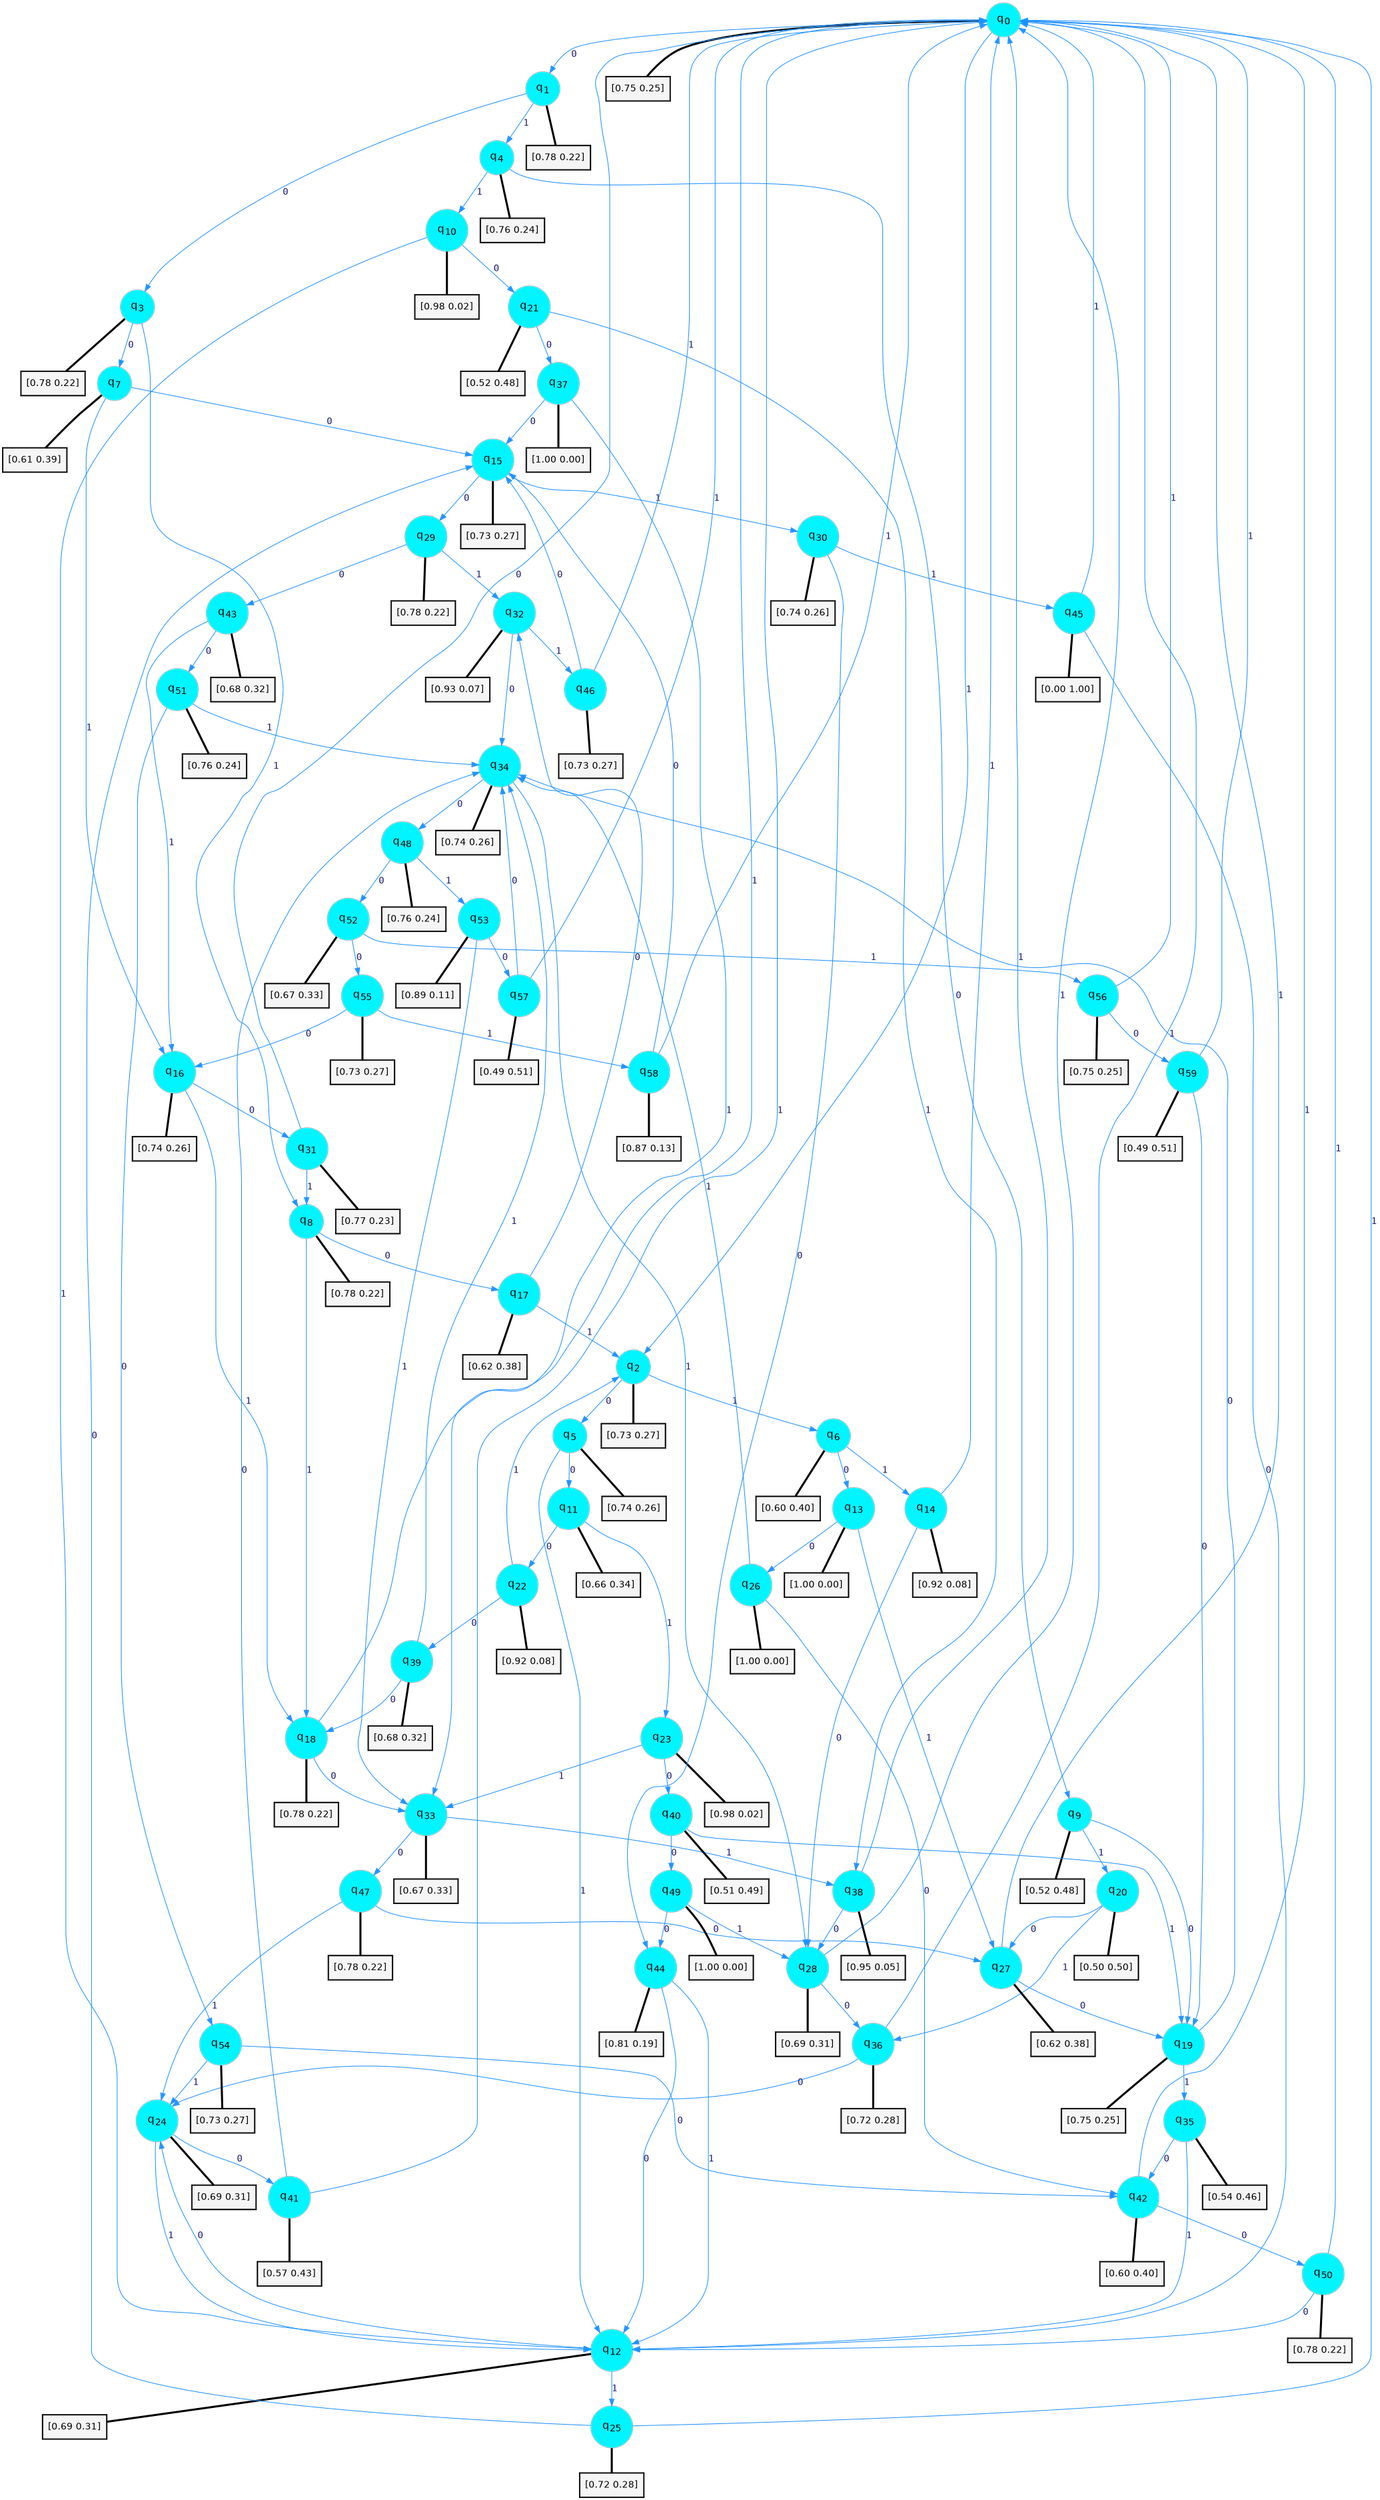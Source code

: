 digraph G {
graph [
bgcolor=transparent, dpi=300, rankdir=TD, size="40,25"];
node [
color=gray, fillcolor=turquoise1, fontcolor=black, fontname=Helvetica, fontsize=16, fontweight=bold, shape=circle, style=filled];
edge [
arrowsize=1, color=dodgerblue1, fontcolor=midnightblue, fontname=courier, fontweight=bold, penwidth=1, style=solid, weight=20];
0[label=<q<SUB>0</SUB>>];
1[label=<q<SUB>1</SUB>>];
2[label=<q<SUB>2</SUB>>];
3[label=<q<SUB>3</SUB>>];
4[label=<q<SUB>4</SUB>>];
5[label=<q<SUB>5</SUB>>];
6[label=<q<SUB>6</SUB>>];
7[label=<q<SUB>7</SUB>>];
8[label=<q<SUB>8</SUB>>];
9[label=<q<SUB>9</SUB>>];
10[label=<q<SUB>10</SUB>>];
11[label=<q<SUB>11</SUB>>];
12[label=<q<SUB>12</SUB>>];
13[label=<q<SUB>13</SUB>>];
14[label=<q<SUB>14</SUB>>];
15[label=<q<SUB>15</SUB>>];
16[label=<q<SUB>16</SUB>>];
17[label=<q<SUB>17</SUB>>];
18[label=<q<SUB>18</SUB>>];
19[label=<q<SUB>19</SUB>>];
20[label=<q<SUB>20</SUB>>];
21[label=<q<SUB>21</SUB>>];
22[label=<q<SUB>22</SUB>>];
23[label=<q<SUB>23</SUB>>];
24[label=<q<SUB>24</SUB>>];
25[label=<q<SUB>25</SUB>>];
26[label=<q<SUB>26</SUB>>];
27[label=<q<SUB>27</SUB>>];
28[label=<q<SUB>28</SUB>>];
29[label=<q<SUB>29</SUB>>];
30[label=<q<SUB>30</SUB>>];
31[label=<q<SUB>31</SUB>>];
32[label=<q<SUB>32</SUB>>];
33[label=<q<SUB>33</SUB>>];
34[label=<q<SUB>34</SUB>>];
35[label=<q<SUB>35</SUB>>];
36[label=<q<SUB>36</SUB>>];
37[label=<q<SUB>37</SUB>>];
38[label=<q<SUB>38</SUB>>];
39[label=<q<SUB>39</SUB>>];
40[label=<q<SUB>40</SUB>>];
41[label=<q<SUB>41</SUB>>];
42[label=<q<SUB>42</SUB>>];
43[label=<q<SUB>43</SUB>>];
44[label=<q<SUB>44</SUB>>];
45[label=<q<SUB>45</SUB>>];
46[label=<q<SUB>46</SUB>>];
47[label=<q<SUB>47</SUB>>];
48[label=<q<SUB>48</SUB>>];
49[label=<q<SUB>49</SUB>>];
50[label=<q<SUB>50</SUB>>];
51[label=<q<SUB>51</SUB>>];
52[label=<q<SUB>52</SUB>>];
53[label=<q<SUB>53</SUB>>];
54[label=<q<SUB>54</SUB>>];
55[label=<q<SUB>55</SUB>>];
56[label=<q<SUB>56</SUB>>];
57[label=<q<SUB>57</SUB>>];
58[label=<q<SUB>58</SUB>>];
59[label=<q<SUB>59</SUB>>];
60[label="[0.75 0.25]", shape=box,fontcolor=black, fontname=Helvetica, fontsize=14, penwidth=2, fillcolor=whitesmoke,color=black];
61[label="[0.78 0.22]", shape=box,fontcolor=black, fontname=Helvetica, fontsize=14, penwidth=2, fillcolor=whitesmoke,color=black];
62[label="[0.73 0.27]", shape=box,fontcolor=black, fontname=Helvetica, fontsize=14, penwidth=2, fillcolor=whitesmoke,color=black];
63[label="[0.78 0.22]", shape=box,fontcolor=black, fontname=Helvetica, fontsize=14, penwidth=2, fillcolor=whitesmoke,color=black];
64[label="[0.76 0.24]", shape=box,fontcolor=black, fontname=Helvetica, fontsize=14, penwidth=2, fillcolor=whitesmoke,color=black];
65[label="[0.74 0.26]", shape=box,fontcolor=black, fontname=Helvetica, fontsize=14, penwidth=2, fillcolor=whitesmoke,color=black];
66[label="[0.60 0.40]", shape=box,fontcolor=black, fontname=Helvetica, fontsize=14, penwidth=2, fillcolor=whitesmoke,color=black];
67[label="[0.61 0.39]", shape=box,fontcolor=black, fontname=Helvetica, fontsize=14, penwidth=2, fillcolor=whitesmoke,color=black];
68[label="[0.78 0.22]", shape=box,fontcolor=black, fontname=Helvetica, fontsize=14, penwidth=2, fillcolor=whitesmoke,color=black];
69[label="[0.52 0.48]", shape=box,fontcolor=black, fontname=Helvetica, fontsize=14, penwidth=2, fillcolor=whitesmoke,color=black];
70[label="[0.98 0.02]", shape=box,fontcolor=black, fontname=Helvetica, fontsize=14, penwidth=2, fillcolor=whitesmoke,color=black];
71[label="[0.66 0.34]", shape=box,fontcolor=black, fontname=Helvetica, fontsize=14, penwidth=2, fillcolor=whitesmoke,color=black];
72[label="[0.69 0.31]", shape=box,fontcolor=black, fontname=Helvetica, fontsize=14, penwidth=2, fillcolor=whitesmoke,color=black];
73[label="[1.00 0.00]", shape=box,fontcolor=black, fontname=Helvetica, fontsize=14, penwidth=2, fillcolor=whitesmoke,color=black];
74[label="[0.92 0.08]", shape=box,fontcolor=black, fontname=Helvetica, fontsize=14, penwidth=2, fillcolor=whitesmoke,color=black];
75[label="[0.73 0.27]", shape=box,fontcolor=black, fontname=Helvetica, fontsize=14, penwidth=2, fillcolor=whitesmoke,color=black];
76[label="[0.74 0.26]", shape=box,fontcolor=black, fontname=Helvetica, fontsize=14, penwidth=2, fillcolor=whitesmoke,color=black];
77[label="[0.62 0.38]", shape=box,fontcolor=black, fontname=Helvetica, fontsize=14, penwidth=2, fillcolor=whitesmoke,color=black];
78[label="[0.78 0.22]", shape=box,fontcolor=black, fontname=Helvetica, fontsize=14, penwidth=2, fillcolor=whitesmoke,color=black];
79[label="[0.75 0.25]", shape=box,fontcolor=black, fontname=Helvetica, fontsize=14, penwidth=2, fillcolor=whitesmoke,color=black];
80[label="[0.50 0.50]", shape=box,fontcolor=black, fontname=Helvetica, fontsize=14, penwidth=2, fillcolor=whitesmoke,color=black];
81[label="[0.52 0.48]", shape=box,fontcolor=black, fontname=Helvetica, fontsize=14, penwidth=2, fillcolor=whitesmoke,color=black];
82[label="[0.92 0.08]", shape=box,fontcolor=black, fontname=Helvetica, fontsize=14, penwidth=2, fillcolor=whitesmoke,color=black];
83[label="[0.98 0.02]", shape=box,fontcolor=black, fontname=Helvetica, fontsize=14, penwidth=2, fillcolor=whitesmoke,color=black];
84[label="[0.69 0.31]", shape=box,fontcolor=black, fontname=Helvetica, fontsize=14, penwidth=2, fillcolor=whitesmoke,color=black];
85[label="[0.72 0.28]", shape=box,fontcolor=black, fontname=Helvetica, fontsize=14, penwidth=2, fillcolor=whitesmoke,color=black];
86[label="[1.00 0.00]", shape=box,fontcolor=black, fontname=Helvetica, fontsize=14, penwidth=2, fillcolor=whitesmoke,color=black];
87[label="[0.62 0.38]", shape=box,fontcolor=black, fontname=Helvetica, fontsize=14, penwidth=2, fillcolor=whitesmoke,color=black];
88[label="[0.69 0.31]", shape=box,fontcolor=black, fontname=Helvetica, fontsize=14, penwidth=2, fillcolor=whitesmoke,color=black];
89[label="[0.78 0.22]", shape=box,fontcolor=black, fontname=Helvetica, fontsize=14, penwidth=2, fillcolor=whitesmoke,color=black];
90[label="[0.74 0.26]", shape=box,fontcolor=black, fontname=Helvetica, fontsize=14, penwidth=2, fillcolor=whitesmoke,color=black];
91[label="[0.77 0.23]", shape=box,fontcolor=black, fontname=Helvetica, fontsize=14, penwidth=2, fillcolor=whitesmoke,color=black];
92[label="[0.93 0.07]", shape=box,fontcolor=black, fontname=Helvetica, fontsize=14, penwidth=2, fillcolor=whitesmoke,color=black];
93[label="[0.67 0.33]", shape=box,fontcolor=black, fontname=Helvetica, fontsize=14, penwidth=2, fillcolor=whitesmoke,color=black];
94[label="[0.74 0.26]", shape=box,fontcolor=black, fontname=Helvetica, fontsize=14, penwidth=2, fillcolor=whitesmoke,color=black];
95[label="[0.54 0.46]", shape=box,fontcolor=black, fontname=Helvetica, fontsize=14, penwidth=2, fillcolor=whitesmoke,color=black];
96[label="[0.72 0.28]", shape=box,fontcolor=black, fontname=Helvetica, fontsize=14, penwidth=2, fillcolor=whitesmoke,color=black];
97[label="[1.00 0.00]", shape=box,fontcolor=black, fontname=Helvetica, fontsize=14, penwidth=2, fillcolor=whitesmoke,color=black];
98[label="[0.95 0.05]", shape=box,fontcolor=black, fontname=Helvetica, fontsize=14, penwidth=2, fillcolor=whitesmoke,color=black];
99[label="[0.68 0.32]", shape=box,fontcolor=black, fontname=Helvetica, fontsize=14, penwidth=2, fillcolor=whitesmoke,color=black];
100[label="[0.51 0.49]", shape=box,fontcolor=black, fontname=Helvetica, fontsize=14, penwidth=2, fillcolor=whitesmoke,color=black];
101[label="[0.57 0.43]", shape=box,fontcolor=black, fontname=Helvetica, fontsize=14, penwidth=2, fillcolor=whitesmoke,color=black];
102[label="[0.60 0.40]", shape=box,fontcolor=black, fontname=Helvetica, fontsize=14, penwidth=2, fillcolor=whitesmoke,color=black];
103[label="[0.68 0.32]", shape=box,fontcolor=black, fontname=Helvetica, fontsize=14, penwidth=2, fillcolor=whitesmoke,color=black];
104[label="[0.81 0.19]", shape=box,fontcolor=black, fontname=Helvetica, fontsize=14, penwidth=2, fillcolor=whitesmoke,color=black];
105[label="[0.00 1.00]", shape=box,fontcolor=black, fontname=Helvetica, fontsize=14, penwidth=2, fillcolor=whitesmoke,color=black];
106[label="[0.73 0.27]", shape=box,fontcolor=black, fontname=Helvetica, fontsize=14, penwidth=2, fillcolor=whitesmoke,color=black];
107[label="[0.78 0.22]", shape=box,fontcolor=black, fontname=Helvetica, fontsize=14, penwidth=2, fillcolor=whitesmoke,color=black];
108[label="[0.76 0.24]", shape=box,fontcolor=black, fontname=Helvetica, fontsize=14, penwidth=2, fillcolor=whitesmoke,color=black];
109[label="[1.00 0.00]", shape=box,fontcolor=black, fontname=Helvetica, fontsize=14, penwidth=2, fillcolor=whitesmoke,color=black];
110[label="[0.78 0.22]", shape=box,fontcolor=black, fontname=Helvetica, fontsize=14, penwidth=2, fillcolor=whitesmoke,color=black];
111[label="[0.76 0.24]", shape=box,fontcolor=black, fontname=Helvetica, fontsize=14, penwidth=2, fillcolor=whitesmoke,color=black];
112[label="[0.67 0.33]", shape=box,fontcolor=black, fontname=Helvetica, fontsize=14, penwidth=2, fillcolor=whitesmoke,color=black];
113[label="[0.89 0.11]", shape=box,fontcolor=black, fontname=Helvetica, fontsize=14, penwidth=2, fillcolor=whitesmoke,color=black];
114[label="[0.73 0.27]", shape=box,fontcolor=black, fontname=Helvetica, fontsize=14, penwidth=2, fillcolor=whitesmoke,color=black];
115[label="[0.73 0.27]", shape=box,fontcolor=black, fontname=Helvetica, fontsize=14, penwidth=2, fillcolor=whitesmoke,color=black];
116[label="[0.75 0.25]", shape=box,fontcolor=black, fontname=Helvetica, fontsize=14, penwidth=2, fillcolor=whitesmoke,color=black];
117[label="[0.49 0.51]", shape=box,fontcolor=black, fontname=Helvetica, fontsize=14, penwidth=2, fillcolor=whitesmoke,color=black];
118[label="[0.87 0.13]", shape=box,fontcolor=black, fontname=Helvetica, fontsize=14, penwidth=2, fillcolor=whitesmoke,color=black];
119[label="[0.49 0.51]", shape=box,fontcolor=black, fontname=Helvetica, fontsize=14, penwidth=2, fillcolor=whitesmoke,color=black];
0->1 [label=0];
0->2 [label=1];
0->60 [arrowhead=none, penwidth=3,color=black];
1->3 [label=0];
1->4 [label=1];
1->61 [arrowhead=none, penwidth=3,color=black];
2->5 [label=0];
2->6 [label=1];
2->62 [arrowhead=none, penwidth=3,color=black];
3->7 [label=0];
3->8 [label=1];
3->63 [arrowhead=none, penwidth=3,color=black];
4->9 [label=0];
4->10 [label=1];
4->64 [arrowhead=none, penwidth=3,color=black];
5->11 [label=0];
5->12 [label=1];
5->65 [arrowhead=none, penwidth=3,color=black];
6->13 [label=0];
6->14 [label=1];
6->66 [arrowhead=none, penwidth=3,color=black];
7->15 [label=0];
7->16 [label=1];
7->67 [arrowhead=none, penwidth=3,color=black];
8->17 [label=0];
8->18 [label=1];
8->68 [arrowhead=none, penwidth=3,color=black];
9->19 [label=0];
9->20 [label=1];
9->69 [arrowhead=none, penwidth=3,color=black];
10->21 [label=0];
10->12 [label=1];
10->70 [arrowhead=none, penwidth=3,color=black];
11->22 [label=0];
11->23 [label=1];
11->71 [arrowhead=none, penwidth=3,color=black];
12->24 [label=0];
12->25 [label=1];
12->72 [arrowhead=none, penwidth=3,color=black];
13->26 [label=0];
13->27 [label=1];
13->73 [arrowhead=none, penwidth=3,color=black];
14->28 [label=0];
14->0 [label=1];
14->74 [arrowhead=none, penwidth=3,color=black];
15->29 [label=0];
15->30 [label=1];
15->75 [arrowhead=none, penwidth=3,color=black];
16->31 [label=0];
16->18 [label=1];
16->76 [arrowhead=none, penwidth=3,color=black];
17->32 [label=0];
17->2 [label=1];
17->77 [arrowhead=none, penwidth=3,color=black];
18->33 [label=0];
18->0 [label=1];
18->78 [arrowhead=none, penwidth=3,color=black];
19->34 [label=0];
19->35 [label=1];
19->79 [arrowhead=none, penwidth=3,color=black];
20->27 [label=0];
20->36 [label=1];
20->80 [arrowhead=none, penwidth=3,color=black];
21->37 [label=0];
21->38 [label=1];
21->81 [arrowhead=none, penwidth=3,color=black];
22->39 [label=0];
22->2 [label=1];
22->82 [arrowhead=none, penwidth=3,color=black];
23->40 [label=0];
23->33 [label=1];
23->83 [arrowhead=none, penwidth=3,color=black];
24->41 [label=0];
24->12 [label=1];
24->84 [arrowhead=none, penwidth=3,color=black];
25->15 [label=0];
25->0 [label=1];
25->85 [arrowhead=none, penwidth=3,color=black];
26->42 [label=0];
26->34 [label=1];
26->86 [arrowhead=none, penwidth=3,color=black];
27->19 [label=0];
27->0 [label=1];
27->87 [arrowhead=none, penwidth=3,color=black];
28->36 [label=0];
28->0 [label=1];
28->88 [arrowhead=none, penwidth=3,color=black];
29->43 [label=0];
29->32 [label=1];
29->89 [arrowhead=none, penwidth=3,color=black];
30->44 [label=0];
30->45 [label=1];
30->90 [arrowhead=none, penwidth=3,color=black];
31->0 [label=0];
31->8 [label=1];
31->91 [arrowhead=none, penwidth=3,color=black];
32->34 [label=0];
32->46 [label=1];
32->92 [arrowhead=none, penwidth=3,color=black];
33->47 [label=0];
33->38 [label=1];
33->93 [arrowhead=none, penwidth=3,color=black];
34->48 [label=0];
34->28 [label=1];
34->94 [arrowhead=none, penwidth=3,color=black];
35->42 [label=0];
35->12 [label=1];
35->95 [arrowhead=none, penwidth=3,color=black];
36->24 [label=0];
36->0 [label=1];
36->96 [arrowhead=none, penwidth=3,color=black];
37->15 [label=0];
37->33 [label=1];
37->97 [arrowhead=none, penwidth=3,color=black];
38->28 [label=0];
38->0 [label=1];
38->98 [arrowhead=none, penwidth=3,color=black];
39->18 [label=0];
39->34 [label=1];
39->99 [arrowhead=none, penwidth=3,color=black];
40->49 [label=0];
40->19 [label=1];
40->100 [arrowhead=none, penwidth=3,color=black];
41->34 [label=0];
41->0 [label=1];
41->101 [arrowhead=none, penwidth=3,color=black];
42->50 [label=0];
42->0 [label=1];
42->102 [arrowhead=none, penwidth=3,color=black];
43->51 [label=0];
43->16 [label=1];
43->103 [arrowhead=none, penwidth=3,color=black];
44->12 [label=0];
44->12 [label=1];
44->104 [arrowhead=none, penwidth=3,color=black];
45->12 [label=0];
45->0 [label=1];
45->105 [arrowhead=none, penwidth=3,color=black];
46->15 [label=0];
46->0 [label=1];
46->106 [arrowhead=none, penwidth=3,color=black];
47->27 [label=0];
47->24 [label=1];
47->107 [arrowhead=none, penwidth=3,color=black];
48->52 [label=0];
48->53 [label=1];
48->108 [arrowhead=none, penwidth=3,color=black];
49->44 [label=0];
49->28 [label=1];
49->109 [arrowhead=none, penwidth=3,color=black];
50->12 [label=0];
50->0 [label=1];
50->110 [arrowhead=none, penwidth=3,color=black];
51->54 [label=0];
51->34 [label=1];
51->111 [arrowhead=none, penwidth=3,color=black];
52->55 [label=0];
52->56 [label=1];
52->112 [arrowhead=none, penwidth=3,color=black];
53->57 [label=0];
53->33 [label=1];
53->113 [arrowhead=none, penwidth=3,color=black];
54->42 [label=0];
54->24 [label=1];
54->114 [arrowhead=none, penwidth=3,color=black];
55->16 [label=0];
55->58 [label=1];
55->115 [arrowhead=none, penwidth=3,color=black];
56->59 [label=0];
56->0 [label=1];
56->116 [arrowhead=none, penwidth=3,color=black];
57->34 [label=0];
57->0 [label=1];
57->117 [arrowhead=none, penwidth=3,color=black];
58->15 [label=0];
58->0 [label=1];
58->118 [arrowhead=none, penwidth=3,color=black];
59->19 [label=0];
59->0 [label=1];
59->119 [arrowhead=none, penwidth=3,color=black];
}
